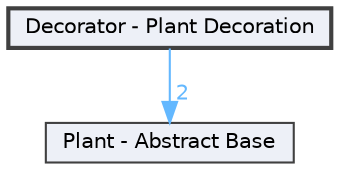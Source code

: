 digraph "Decorator - Plant Decoration"
{
 // INTERACTIVE_SVG=YES
 // LATEX_PDF_SIZE
  bgcolor="transparent";
  edge [fontname=Helvetica,fontsize=10,labelfontname=Helvetica,labelfontsize=10];
  node [fontname=Helvetica,fontsize=10,shape=box,height=0.2,width=0.4];
  compound=true
  dir_b4647b7d3696e2101dcfb31cec3105fe [label="Decorator - Plant Decoration", fillcolor="#edf0f7", color="grey25", style="filled,bold", URL="dir_b4647b7d3696e2101dcfb31cec3105fe.html",tooltip=""];
  dir_5ed06eff868f77dc127d4670c5cf96f5 [label="Plant - Abstract Base", fillcolor="#edf0f7", color="grey25", style="filled", URL="dir_5ed06eff868f77dc127d4670c5cf96f5.html",tooltip=""];
  dir_b4647b7d3696e2101dcfb31cec3105fe->dir_5ed06eff868f77dc127d4670c5cf96f5 [headlabel="2", labeldistance=1.5 headhref="dir_000004_000007.html" href="dir_000004_000007.html" color="steelblue1" fontcolor="steelblue1"];
}
